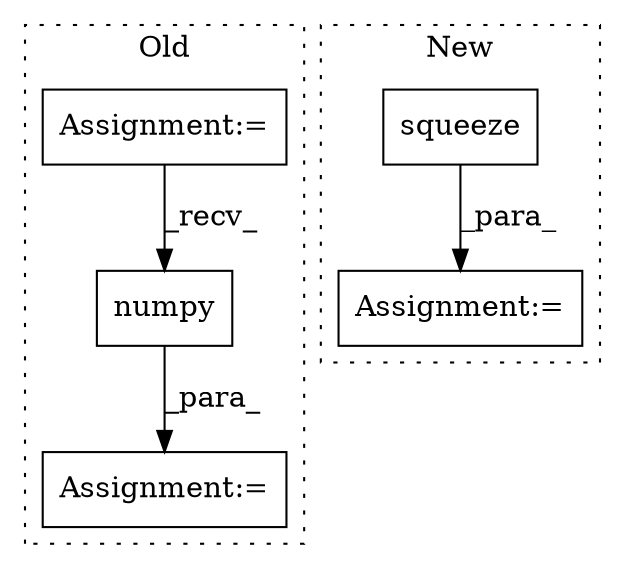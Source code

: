 digraph G {
subgraph cluster0 {
1 [label="numpy" a="32" s="1750" l="7" shape="box"];
4 [label="Assignment:=" a="7" s="1689" l="1" shape="box"];
5 [label="Assignment:=" a="7" s="1729" l="1" shape="box"];
label = "Old";
style="dotted";
}
subgraph cluster1 {
2 [label="squeeze" a="32" s="947,956" l="8,1" shape="box"];
3 [label="Assignment:=" a="7" s="936" l="1" shape="box"];
label = "New";
style="dotted";
}
1 -> 5 [label="_para_"];
2 -> 3 [label="_para_"];
4 -> 1 [label="_recv_"];
}